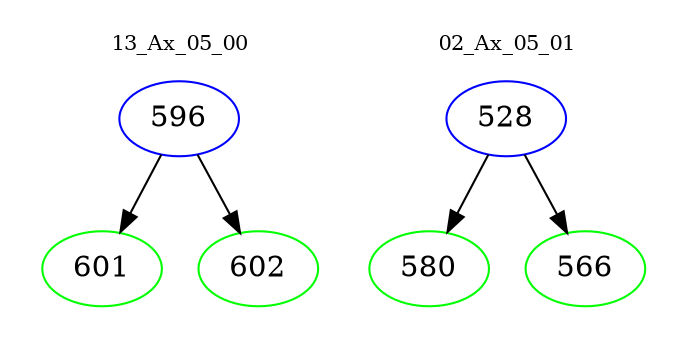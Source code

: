 digraph{
subgraph cluster_0 {
color = white
label = "13_Ax_05_00";
fontsize=10;
T0_596 [label="596", color="blue"]
T0_596 -> T0_601 [color="black"]
T0_601 [label="601", color="green"]
T0_596 -> T0_602 [color="black"]
T0_602 [label="602", color="green"]
}
subgraph cluster_1 {
color = white
label = "02_Ax_05_01";
fontsize=10;
T1_528 [label="528", color="blue"]
T1_528 -> T1_580 [color="black"]
T1_580 [label="580", color="green"]
T1_528 -> T1_566 [color="black"]
T1_566 [label="566", color="green"]
}
}
